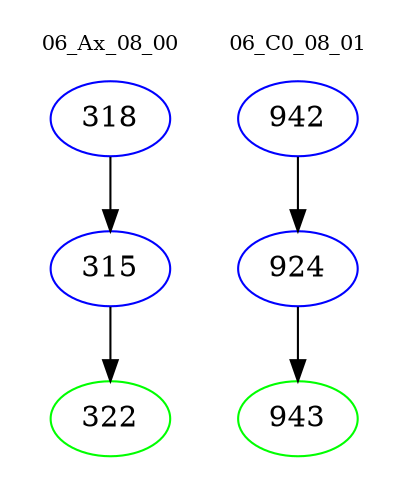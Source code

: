 digraph{
subgraph cluster_0 {
color = white
label = "06_Ax_08_00";
fontsize=10;
T0_318 [label="318", color="blue"]
T0_318 -> T0_315 [color="black"]
T0_315 [label="315", color="blue"]
T0_315 -> T0_322 [color="black"]
T0_322 [label="322", color="green"]
}
subgraph cluster_1 {
color = white
label = "06_C0_08_01";
fontsize=10;
T1_942 [label="942", color="blue"]
T1_942 -> T1_924 [color="black"]
T1_924 [label="924", color="blue"]
T1_924 -> T1_943 [color="black"]
T1_943 [label="943", color="green"]
}
}
